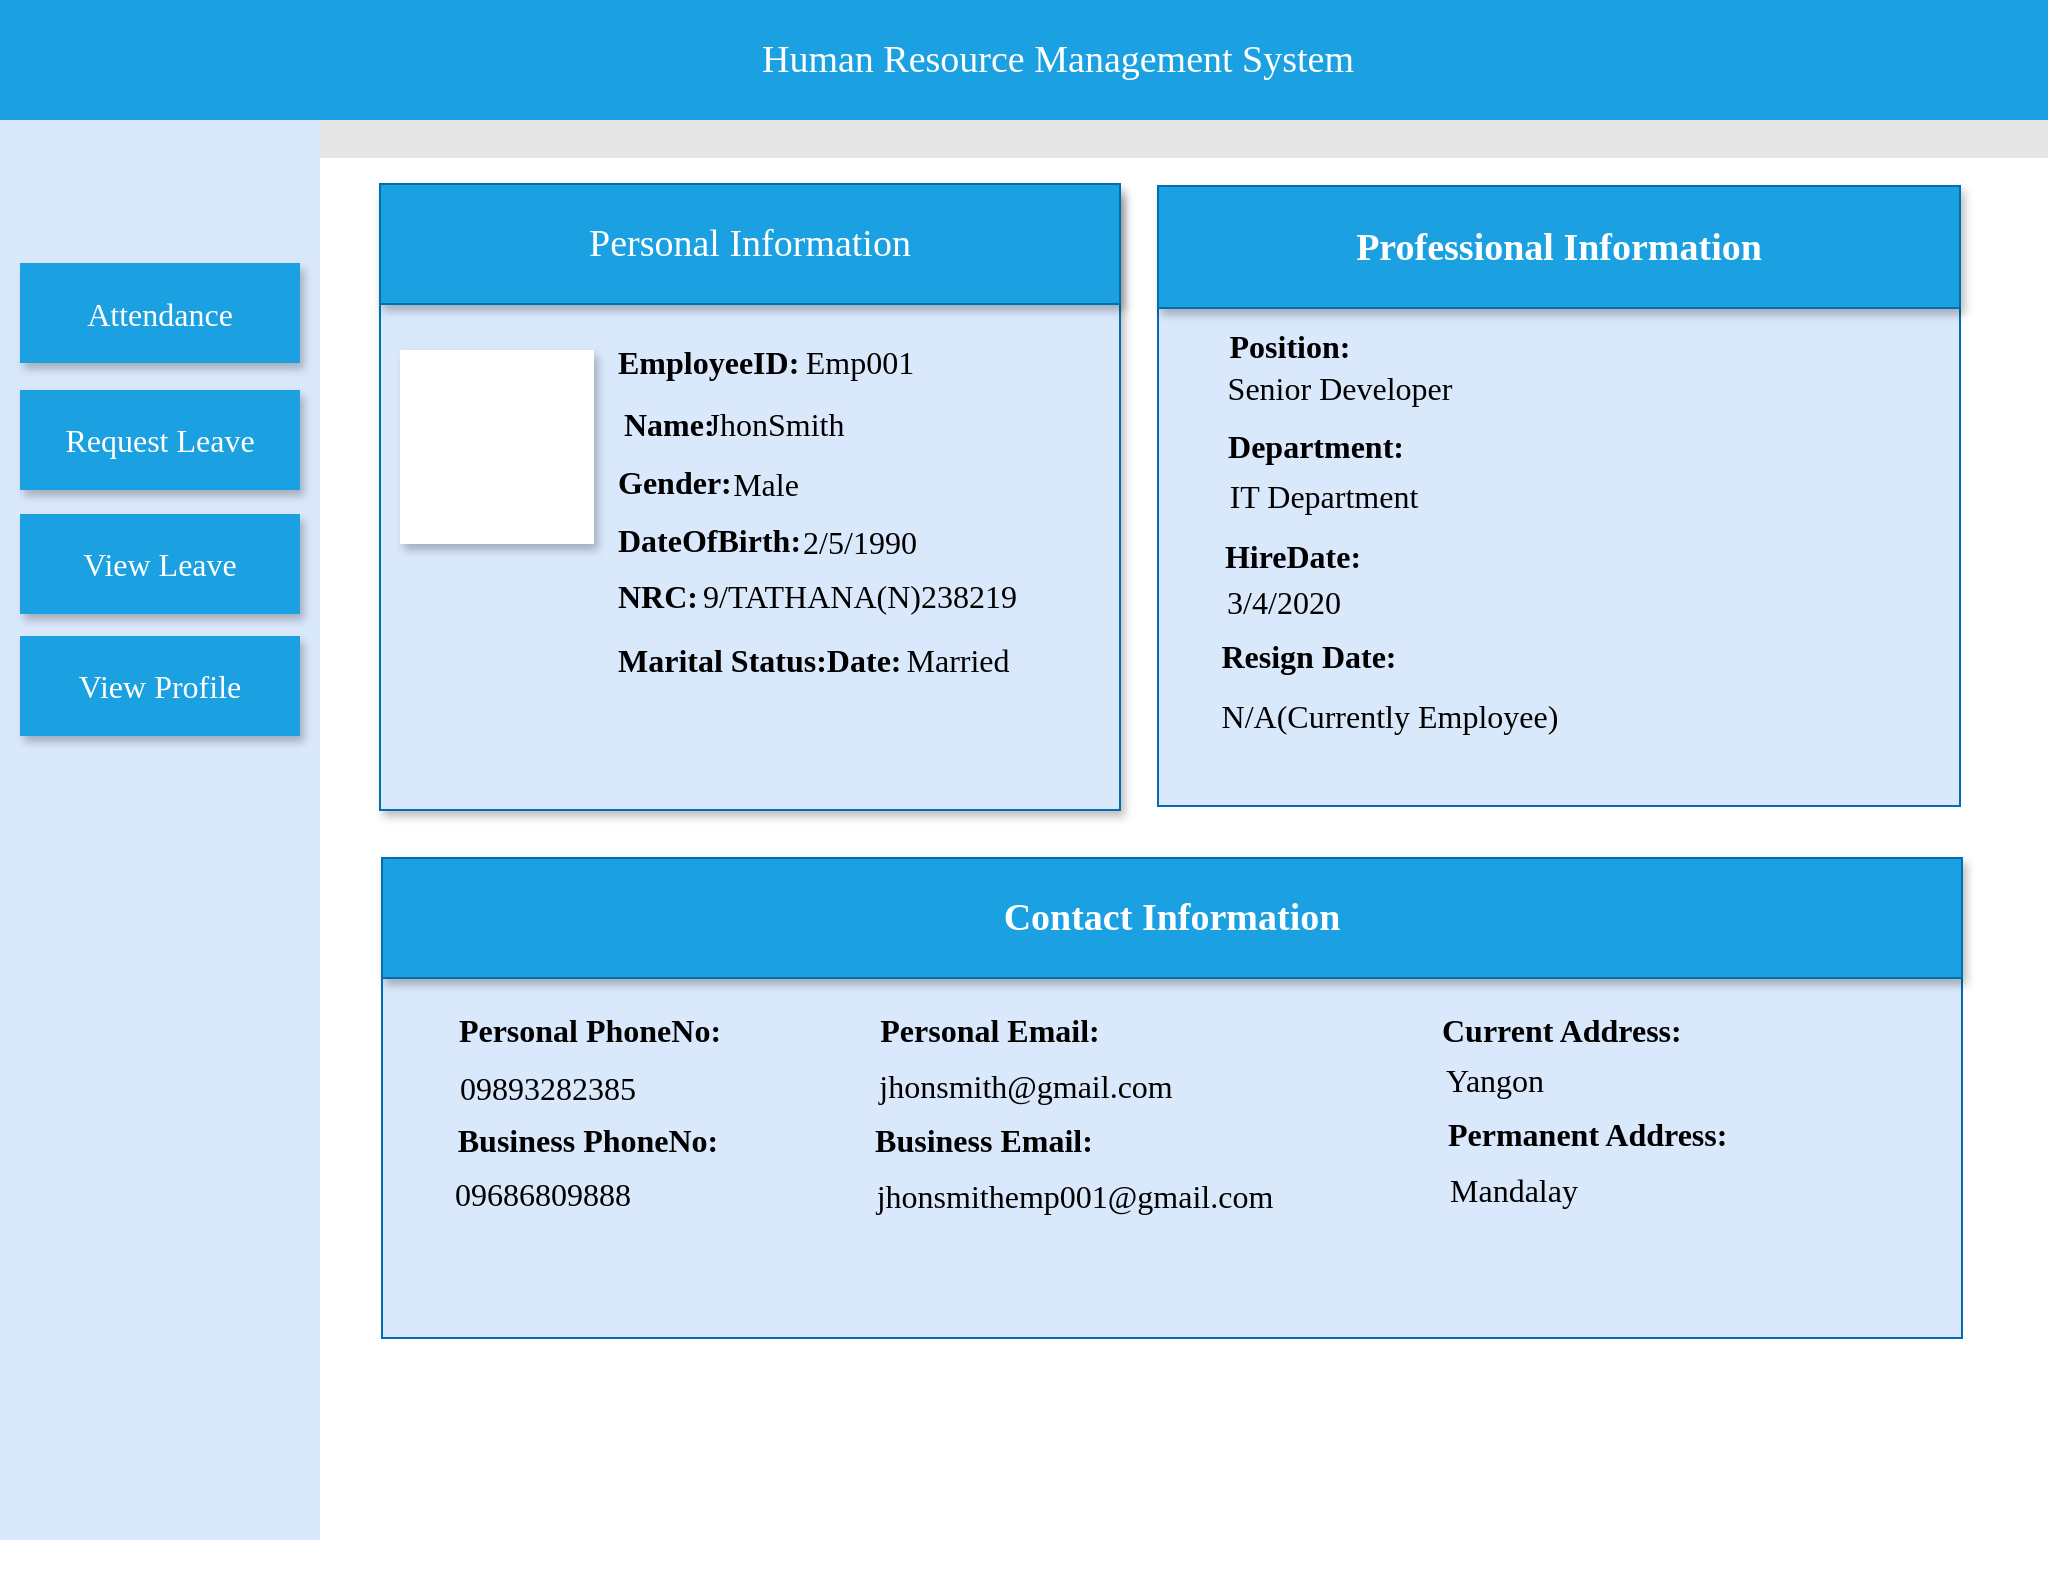 <mxfile version="26.2.15">
  <diagram name="Page-1" id="ni7h35yX1pw-kDGzT2Jb">
    <mxGraphModel dx="856" dy="521" grid="1" gridSize="10" guides="1" tooltips="1" connect="1" arrows="1" fold="1" page="1" pageScale="1" pageWidth="827" pageHeight="1169" math="0" shadow="0">
      <root>
        <mxCell id="0" />
        <mxCell id="1" parent="0" />
        <mxCell id="jJkULdnUMFqffoltL86N-1" value="" style="rounded=0;whiteSpace=wrap;html=1;strokeColor=none;fillColor=#E6E6E6;" vertex="1" parent="1">
          <mxGeometry x="110" y="30" width="1024" height="768" as="geometry" />
        </mxCell>
        <mxCell id="jJkULdnUMFqffoltL86N-2" value="" style="rounded=0;whiteSpace=wrap;html=1;fillColor=#1BA1E2;fontColor=#ffffff;strokeColor=none;" vertex="1" parent="1">
          <mxGeometry x="110" y="30" width="1024" height="60" as="geometry" />
        </mxCell>
        <mxCell id="jJkULdnUMFqffoltL86N-3" value="" style="rounded=0;whiteSpace=wrap;html=1;fillColor=#DAE8FC;strokeColor=none;shadow=0;" vertex="1" parent="1">
          <mxGeometry x="110" y="90" width="160" height="710" as="geometry" />
        </mxCell>
        <mxCell id="jJkULdnUMFqffoltL86N-7" value="&lt;font style=&quot;font-size: 19px; color: rgb(255, 255, 255);&quot; face=&quot;Times New Roman&quot;&gt;Human Resource Management System&lt;/font&gt;" style="text;html=1;align=center;verticalAlign=middle;whiteSpace=wrap;rounded=0;" vertex="1" parent="1">
          <mxGeometry x="394" y="45" width="490" height="30" as="geometry" />
        </mxCell>
        <mxCell id="jJkULdnUMFqffoltL86N-8" value="&lt;font face=&quot;Times New Roman&quot; style=&quot;font-size: 16px; color: rgb(255, 255, 255);&quot;&gt;Attendance&lt;/font&gt;" style="rounded=0;whiteSpace=wrap;html=1;fillColor=#1BA1E2;strokeColor=none;shadow=1;" vertex="1" parent="1">
          <mxGeometry x="120" y="161.5" width="140" height="50" as="geometry" />
        </mxCell>
        <mxCell id="jJkULdnUMFqffoltL86N-10" value="" style="rounded=0;whiteSpace=wrap;html=1;fillColor=#FFFFFF;strokeColor=none;align=left;" vertex="1" parent="1">
          <mxGeometry x="270" y="109" width="864" height="708" as="geometry" />
        </mxCell>
        <mxCell id="jJkULdnUMFqffoltL86N-11" value="" style="rounded=0;whiteSpace=wrap;html=1;shadow=1;fillColor=#DAE8FC;strokeColor=#006EAF;fontColor=#ffffff;" vertex="1" parent="1">
          <mxGeometry x="300" y="126" width="370" height="309" as="geometry" />
        </mxCell>
        <mxCell id="jJkULdnUMFqffoltL86N-16" value="&lt;font face=&quot;Times New Roman&quot;&gt;&lt;span style=&quot;font-size: 16px;&quot;&gt;&lt;b&gt;Name:&lt;/b&gt;&lt;/span&gt;&lt;/font&gt;" style="text;html=1;align=left;verticalAlign=middle;whiteSpace=wrap;rounded=0;fontColor=#000000;" vertex="1" parent="1">
          <mxGeometry x="420" y="227" width="60" height="30" as="geometry" />
        </mxCell>
        <mxCell id="jJkULdnUMFqffoltL86N-17" value="&lt;font face=&quot;Times New Roman&quot;&gt;&lt;span style=&quot;font-size: 16px;&quot;&gt;&lt;b&gt;Gender:&lt;/b&gt;&lt;/span&gt;&lt;/font&gt;&lt;div&gt;&lt;br&gt;&lt;/div&gt;" style="text;html=1;align=left;verticalAlign=middle;whiteSpace=wrap;rounded=0;fontColor=#000000;" vertex="1" parent="1">
          <mxGeometry x="417" y="263" width="60" height="30" as="geometry" />
        </mxCell>
        <mxCell id="jJkULdnUMFqffoltL86N-18" value="&lt;div&gt;&lt;font face=&quot;Times New Roman&quot;&gt;&lt;span style=&quot;font-size: 16px;&quot;&gt;&lt;b&gt;DateOfBirth:&lt;/b&gt;&lt;/span&gt;&lt;/font&gt;&lt;/div&gt;" style="text;html=1;align=left;verticalAlign=middle;whiteSpace=wrap;rounded=0;fontColor=#000000;" vertex="1" parent="1">
          <mxGeometry x="417" y="284.5" width="60" height="30" as="geometry" />
        </mxCell>
        <mxCell id="jJkULdnUMFqffoltL86N-20" value="&lt;font face=&quot;Times New Roman&quot;&gt;&lt;span style=&quot;font-size: 16px;&quot;&gt;&lt;b&gt;Marital Status:Date:&lt;/b&gt;&lt;/span&gt;&lt;/font&gt;" style="text;html=1;align=left;verticalAlign=middle;whiteSpace=wrap;rounded=0;fontColor=#000000;" vertex="1" parent="1">
          <mxGeometry x="417" y="345" width="184" height="30" as="geometry" />
        </mxCell>
        <mxCell id="jJkULdnUMFqffoltL86N-21" value="&lt;font face=&quot;Times New Roman&quot;&gt;&lt;span style=&quot;font-size: 16px;&quot;&gt;&lt;b&gt;NRC:&lt;/b&gt;&lt;/span&gt;&lt;/font&gt;" style="text;html=1;align=left;verticalAlign=middle;whiteSpace=wrap;rounded=0;fontColor=#000000;" vertex="1" parent="1">
          <mxGeometry x="417" y="312.5" width="184" height="30" as="geometry" />
        </mxCell>
        <mxCell id="jJkULdnUMFqffoltL86N-15" value="&lt;font face=&quot;Times New Roman&quot; style=&quot;font-size: 16px;&quot;&gt;&lt;b&gt;EmployeeID:&lt;/b&gt;&lt;/font&gt;" style="text;html=1;align=left;verticalAlign=middle;whiteSpace=wrap;rounded=0;fontColor=#000000;" vertex="1" parent="1">
          <mxGeometry x="417" y="196" width="60" height="30" as="geometry" />
        </mxCell>
        <mxCell id="jJkULdnUMFqffoltL86N-28" value="" style="whiteSpace=wrap;html=1;aspect=fixed;shadow=1;strokeColor=none;" vertex="1" parent="1">
          <mxGeometry x="310" y="205" width="97" height="97" as="geometry" />
        </mxCell>
        <mxCell id="jJkULdnUMFqffoltL86N-32" value="" style="rounded=0;whiteSpace=wrap;html=1;shadow=0;strokeColor=#006EAF;fillColor=#DAE8FC;fontColor=#ffffff;" vertex="1" parent="1">
          <mxGeometry x="689" y="124" width="401" height="309" as="geometry" />
        </mxCell>
        <mxCell id="jJkULdnUMFqffoltL86N-35" value="&lt;h1&gt;&lt;font face=&quot;Times New Roman&quot;&gt;&lt;span style=&quot;font-size: 16px;&quot;&gt;Position:&lt;/span&gt;&lt;/font&gt;&lt;/h1&gt;" style="text;html=1;align=center;verticalAlign=middle;whiteSpace=wrap;rounded=0;" vertex="1" parent="1">
          <mxGeometry x="644.5" y="186" width="220" height="30" as="geometry" />
        </mxCell>
        <mxCell id="jJkULdnUMFqffoltL86N-37" value="Senior Developer" style="text;html=1;align=center;verticalAlign=middle;whiteSpace=wrap;rounded=0;fontFamily=Times New Roman;fontSize=16;" vertex="1" parent="1">
          <mxGeometry x="715" y="209" width="130" height="30" as="geometry" />
        </mxCell>
        <mxCell id="jJkULdnUMFqffoltL86N-41" value="&lt;h4&gt;Department:&lt;/h4&gt;" style="text;html=1;align=center;verticalAlign=middle;whiteSpace=wrap;rounded=0;fontFamily=Times New Roman;fontSize=16;" vertex="1" parent="1">
          <mxGeometry x="708" y="238" width="120" height="30" as="geometry" />
        </mxCell>
        <mxCell id="jJkULdnUMFqffoltL86N-44" value="IT Department" style="text;html=1;align=center;verticalAlign=middle;whiteSpace=wrap;rounded=0;fontFamily=Times New Roman;fontSize=16;" vertex="1" parent="1">
          <mxGeometry x="722" y="263" width="100" height="30" as="geometry" />
        </mxCell>
        <mxCell id="jJkULdnUMFqffoltL86N-45" value="&lt;h3&gt;&lt;font style=&quot;font-size: 16px;&quot; face=&quot;Times New Roman&quot;&gt;HireDate:&lt;/font&gt;&lt;/h3&gt;" style="text;html=1;align=center;verticalAlign=middle;whiteSpace=wrap;rounded=0;" vertex="1" parent="1">
          <mxGeometry x="723.5" y="293" width="65" height="30" as="geometry" />
        </mxCell>
        <mxCell id="jJkULdnUMFqffoltL86N-46" value="3/4/2020" style="text;html=1;align=center;verticalAlign=middle;whiteSpace=wrap;rounded=0;fontFamily=Times New Roman;fontSize=16;" vertex="1" parent="1">
          <mxGeometry x="721.5" y="316" width="60" height="30" as="geometry" />
        </mxCell>
        <mxCell id="jJkULdnUMFqffoltL86N-47" value="&lt;h3&gt;&lt;font face=&quot;Times New Roman&quot;&gt;&lt;span style=&quot;font-size: 16px;&quot;&gt;Resign Date:&lt;/span&gt;&lt;/font&gt;&lt;/h3&gt;" style="text;html=1;align=center;verticalAlign=middle;whiteSpace=wrap;rounded=0;" vertex="1" parent="1">
          <mxGeometry x="719" y="340" width="91" height="36" as="geometry" />
        </mxCell>
        <mxCell id="jJkULdnUMFqffoltL86N-48" value="N/A(Currently Employee)" style="text;html=1;align=center;verticalAlign=middle;whiteSpace=wrap;rounded=0;fontFamily=Times New Roman;fontSize=16;" vertex="1" parent="1">
          <mxGeometry x="715" y="370" width="180" height="36" as="geometry" />
        </mxCell>
        <mxCell id="jJkULdnUMFqffoltL86N-52" value="&lt;font style=&quot;font-size: 19px;&quot; face=&quot;Times New Roman&quot;&gt;&lt;b style=&quot;&quot;&gt;Professional Information&lt;/b&gt;&lt;/font&gt;" style="rounded=0;whiteSpace=wrap;html=1;fillColor=#1ba1e2;strokeColor=#006EAF;shadow=1;fontColor=#ffffff;" vertex="1" parent="1">
          <mxGeometry x="689" y="123" width="401" height="61" as="geometry" />
        </mxCell>
        <mxCell id="jJkULdnUMFqffoltL86N-53" value="" style="rounded=0;whiteSpace=wrap;html=1;strokeColor=#006EAF;fillColor=#DAE8FC;fontColor=#ffffff;" vertex="1" parent="1">
          <mxGeometry x="301" y="459" width="790" height="240" as="geometry" />
        </mxCell>
        <mxCell id="jJkULdnUMFqffoltL86N-54" value="&lt;font style=&quot;font-size: 19px;&quot; face=&quot;Times New Roman&quot;&gt;&lt;b&gt;Contact Information&lt;/b&gt;&lt;/font&gt;" style="rounded=0;whiteSpace=wrap;html=1;strokeColor=#006EAF;shadow=1;fillColor=#1ba1e2;fontColor=#ffffff;" vertex="1" parent="1">
          <mxGeometry x="301" y="459" width="790" height="60" as="geometry" />
        </mxCell>
        <mxCell id="jJkULdnUMFqffoltL86N-69" value="&lt;font style=&quot;font-size: 16px;&quot; face=&quot;Times New Roman&quot;&gt;&lt;b style=&quot;&quot;&gt;Personal PhoneNo:&lt;/b&gt;&lt;/font&gt;" style="text;html=1;align=center;verticalAlign=middle;whiteSpace=wrap;rounded=0;" vertex="1" parent="1">
          <mxGeometry x="330" y="530" width="150" height="30" as="geometry" />
        </mxCell>
        <mxCell id="jJkULdnUMFqffoltL86N-70" value="&lt;font style=&quot;font-size: 16px;&quot; face=&quot;Times New Roman&quot;&gt;09893282385&lt;/font&gt;" style="text;html=1;align=center;verticalAlign=middle;whiteSpace=wrap;rounded=0;" vertex="1" parent="1">
          <mxGeometry x="354" y="559" width="60" height="30" as="geometry" />
        </mxCell>
        <mxCell id="jJkULdnUMFqffoltL86N-73" value="&lt;font style=&quot;font-size: 16px;&quot; face=&quot;Times New Roman&quot;&gt;&lt;b style=&quot;&quot;&gt;&amp;nbsp;Business PhoneNo:&lt;/b&gt;&lt;/font&gt;" style="text;html=1;align=center;verticalAlign=middle;whiteSpace=wrap;rounded=0;" vertex="1" parent="1">
          <mxGeometry x="327" y="585" width="150" height="30" as="geometry" />
        </mxCell>
        <mxCell id="jJkULdnUMFqffoltL86N-74" value="&lt;font face=&quot;Times New Roman&quot;&gt;&lt;span style=&quot;font-size: 16px;&quot;&gt;09686809888&lt;/span&gt;&lt;/font&gt;" style="text;html=1;align=center;verticalAlign=middle;whiteSpace=wrap;rounded=0;" vertex="1" parent="1">
          <mxGeometry x="353" y="612" width="57" height="30" as="geometry" />
        </mxCell>
        <mxCell id="jJkULdnUMFqffoltL86N-76" value="&lt;b&gt;&lt;font style=&quot;font-size: 16px;&quot; face=&quot;Times New Roman&quot;&gt;Personal Email:&lt;/font&gt;&lt;/b&gt;" style="text;html=1;align=center;verticalAlign=middle;whiteSpace=wrap;rounded=0;" vertex="1" parent="1">
          <mxGeometry x="541" y="530" width="128" height="30" as="geometry" />
        </mxCell>
        <mxCell id="jJkULdnUMFqffoltL86N-77" value="&lt;font face=&quot;Times New Roman&quot;&gt;&lt;span style=&quot;font-size: 16px;&quot;&gt;jhonsmith@gmail.com&lt;/span&gt;&lt;/font&gt;" style="text;html=1;align=center;verticalAlign=middle;whiteSpace=wrap;rounded=0;" vertex="1" parent="1">
          <mxGeometry x="593" y="558" width="60" height="30" as="geometry" />
        </mxCell>
        <mxCell id="jJkULdnUMFqffoltL86N-79" value="&lt;font face=&quot;Times New Roman&quot;&gt;&lt;span style=&quot;font-size: 16px;&quot;&gt;&lt;b&gt;Business Email:&lt;/b&gt;&lt;/span&gt;&lt;/font&gt;" style="text;html=1;align=center;verticalAlign=middle;whiteSpace=wrap;rounded=0;" vertex="1" parent="1">
          <mxGeometry x="538" y="585" width="128" height="30" as="geometry" />
        </mxCell>
        <mxCell id="jJkULdnUMFqffoltL86N-80" value="&lt;font face=&quot;Times New Roman&quot;&gt;&lt;span style=&quot;font-size: 16px;&quot;&gt;jhonsmithemp001@gmail.com&lt;/span&gt;&lt;/font&gt;" style="text;html=1;align=center;verticalAlign=middle;whiteSpace=wrap;rounded=0;" vertex="1" parent="1">
          <mxGeometry x="617" y="613" width="61" height="30" as="geometry" />
        </mxCell>
        <mxCell id="jJkULdnUMFqffoltL86N-83" value="&lt;font face=&quot;Times New Roman&quot;&gt;&lt;span style=&quot;font-size: 16px;&quot;&gt;&lt;b&gt;Current Address:&lt;/b&gt;&lt;/span&gt;&lt;/font&gt;" style="text;html=1;align=left;verticalAlign=middle;whiteSpace=wrap;rounded=0;" vertex="1" parent="1">
          <mxGeometry x="828.5" y="530" width="128" height="30" as="geometry" />
        </mxCell>
        <mxCell id="jJkULdnUMFqffoltL86N-84" value="&lt;font face=&quot;Times New Roman&quot;&gt;&lt;span style=&quot;font-size: 16px;&quot;&gt;Yangon&lt;/span&gt;&lt;/font&gt;" style="text;html=1;align=left;verticalAlign=middle;whiteSpace=wrap;rounded=0;" vertex="1" parent="1">
          <mxGeometry x="831" y="555" width="60" height="30" as="geometry" />
        </mxCell>
        <mxCell id="jJkULdnUMFqffoltL86N-86" value="&lt;font face=&quot;Times New Roman&quot;&gt;&lt;span style=&quot;font-size: 16px;&quot;&gt;&lt;b&gt;Permanent Address:&lt;/b&gt;&lt;/span&gt;&lt;/font&gt;" style="text;html=1;align=left;verticalAlign=middle;whiteSpace=wrap;rounded=0;" vertex="1" parent="1">
          <mxGeometry x="831.5" y="582" width="142" height="30" as="geometry" />
        </mxCell>
        <mxCell id="jJkULdnUMFqffoltL86N-87" value="&lt;font face=&quot;Times New Roman&quot;&gt;&lt;span style=&quot;font-size: 16px;&quot;&gt;Mandalay&lt;/span&gt;&lt;/font&gt;" style="text;html=1;align=left;verticalAlign=middle;whiteSpace=wrap;rounded=0;" vertex="1" parent="1">
          <mxGeometry x="833" y="610" width="61" height="30" as="geometry" />
        </mxCell>
        <mxCell id="jJkULdnUMFqffoltL86N-88" value="&lt;font face=&quot;Times New Roman&quot; style=&quot;font-size: 16px; color: rgb(255, 255, 255);&quot;&gt;Request Leave&lt;/font&gt;" style="rounded=0;whiteSpace=wrap;html=1;fillColor=#1BA1E2;strokeColor=none;shadow=1;" vertex="1" parent="1">
          <mxGeometry x="120" y="225" width="140" height="50" as="geometry" />
        </mxCell>
        <mxCell id="jJkULdnUMFqffoltL86N-89" value="&lt;font face=&quot;Times New Roman&quot; color=&quot;#ffffff&quot;&gt;&lt;span style=&quot;font-size: 16px;&quot;&gt;View Leave&lt;/span&gt;&lt;/font&gt;" style="rounded=0;whiteSpace=wrap;html=1;fillColor=#1BA1E2;strokeColor=none;shadow=1;" vertex="1" parent="1">
          <mxGeometry x="120" y="287" width="140" height="50" as="geometry" />
        </mxCell>
        <mxCell id="jJkULdnUMFqffoltL86N-90" value="&lt;font style=&quot;font-size: 19px; color: rgb(255, 255, 255);&quot; face=&quot;Times New Roman&quot;&gt;Personal Information&lt;/font&gt;" style="rounded=0;whiteSpace=wrap;html=1;fillColor=#1BA1E2;strokeColor=#006EAF;shadow=1;" vertex="1" parent="1">
          <mxGeometry x="300" y="122" width="370" height="60" as="geometry" />
        </mxCell>
        <mxCell id="jJkULdnUMFqffoltL86N-91" value="&lt;font face=&quot;Times New Roman&quot; color=&quot;#ffffff&quot;&gt;&lt;span style=&quot;font-size: 16px;&quot;&gt;View Profile&lt;/span&gt;&lt;/font&gt;" style="rounded=0;whiteSpace=wrap;html=1;fillColor=#1BA1E2;strokeColor=none;shadow=1;" vertex="1" parent="1">
          <mxGeometry x="120" y="348" width="140" height="50" as="geometry" />
        </mxCell>
        <mxCell id="jJkULdnUMFqffoltL86N-99" value="&lt;font face=&quot;Times New Roman&quot;&gt;&lt;span style=&quot;font-size: 16px;&quot;&gt;Emp001&lt;/span&gt;&lt;/font&gt;" style="text;html=1;align=center;verticalAlign=middle;whiteSpace=wrap;rounded=0;" vertex="1" parent="1">
          <mxGeometry x="510" y="196" width="60" height="30" as="geometry" />
        </mxCell>
        <mxCell id="jJkULdnUMFqffoltL86N-100" value="&lt;font style=&quot;font-size: 16px;&quot; face=&quot;Times New Roman&quot;&gt;Male&lt;/font&gt;" style="text;html=1;align=center;verticalAlign=middle;whiteSpace=wrap;rounded=0;" vertex="1" parent="1">
          <mxGeometry x="463" y="257" width="60" height="30" as="geometry" />
        </mxCell>
        <mxCell id="jJkULdnUMFqffoltL86N-102" value="&lt;font style=&quot;font-size: 16px;&quot; face=&quot;Times New Roman&quot;&gt;2/5/1990&lt;/font&gt;" style="text;html=1;align=center;verticalAlign=middle;whiteSpace=wrap;rounded=0;" vertex="1" parent="1">
          <mxGeometry x="510" y="286" width="60" height="30" as="geometry" />
        </mxCell>
        <mxCell id="jJkULdnUMFqffoltL86N-103" value="&lt;font style=&quot;font-size: 16px;&quot; face=&quot;Times New Roman&quot;&gt;9/TATHANA(N)238219&lt;/font&gt;" style="text;html=1;align=center;verticalAlign=middle;whiteSpace=wrap;rounded=0;" vertex="1" parent="1">
          <mxGeometry x="510" y="312.5" width="60" height="30" as="geometry" />
        </mxCell>
        <mxCell id="jJkULdnUMFqffoltL86N-105" value="&lt;font style=&quot;font-size: 16px;&quot; face=&quot;Times New Roman&quot;&gt;Married&lt;/font&gt;" style="text;html=1;align=center;verticalAlign=middle;whiteSpace=wrap;rounded=0;" vertex="1" parent="1">
          <mxGeometry x="559" y="345" width="60" height="30" as="geometry" />
        </mxCell>
        <mxCell id="jJkULdnUMFqffoltL86N-110" value="&lt;font face=&quot;Times New Roman&quot;&gt;&lt;span style=&quot;font-size: 16px;&quot;&gt;JhonSmith&lt;/span&gt;&lt;/font&gt;" style="text;html=1;align=center;verticalAlign=middle;whiteSpace=wrap;rounded=0;" vertex="1" parent="1">
          <mxGeometry x="468" y="227" width="60" height="30" as="geometry" />
        </mxCell>
      </root>
    </mxGraphModel>
  </diagram>
</mxfile>
